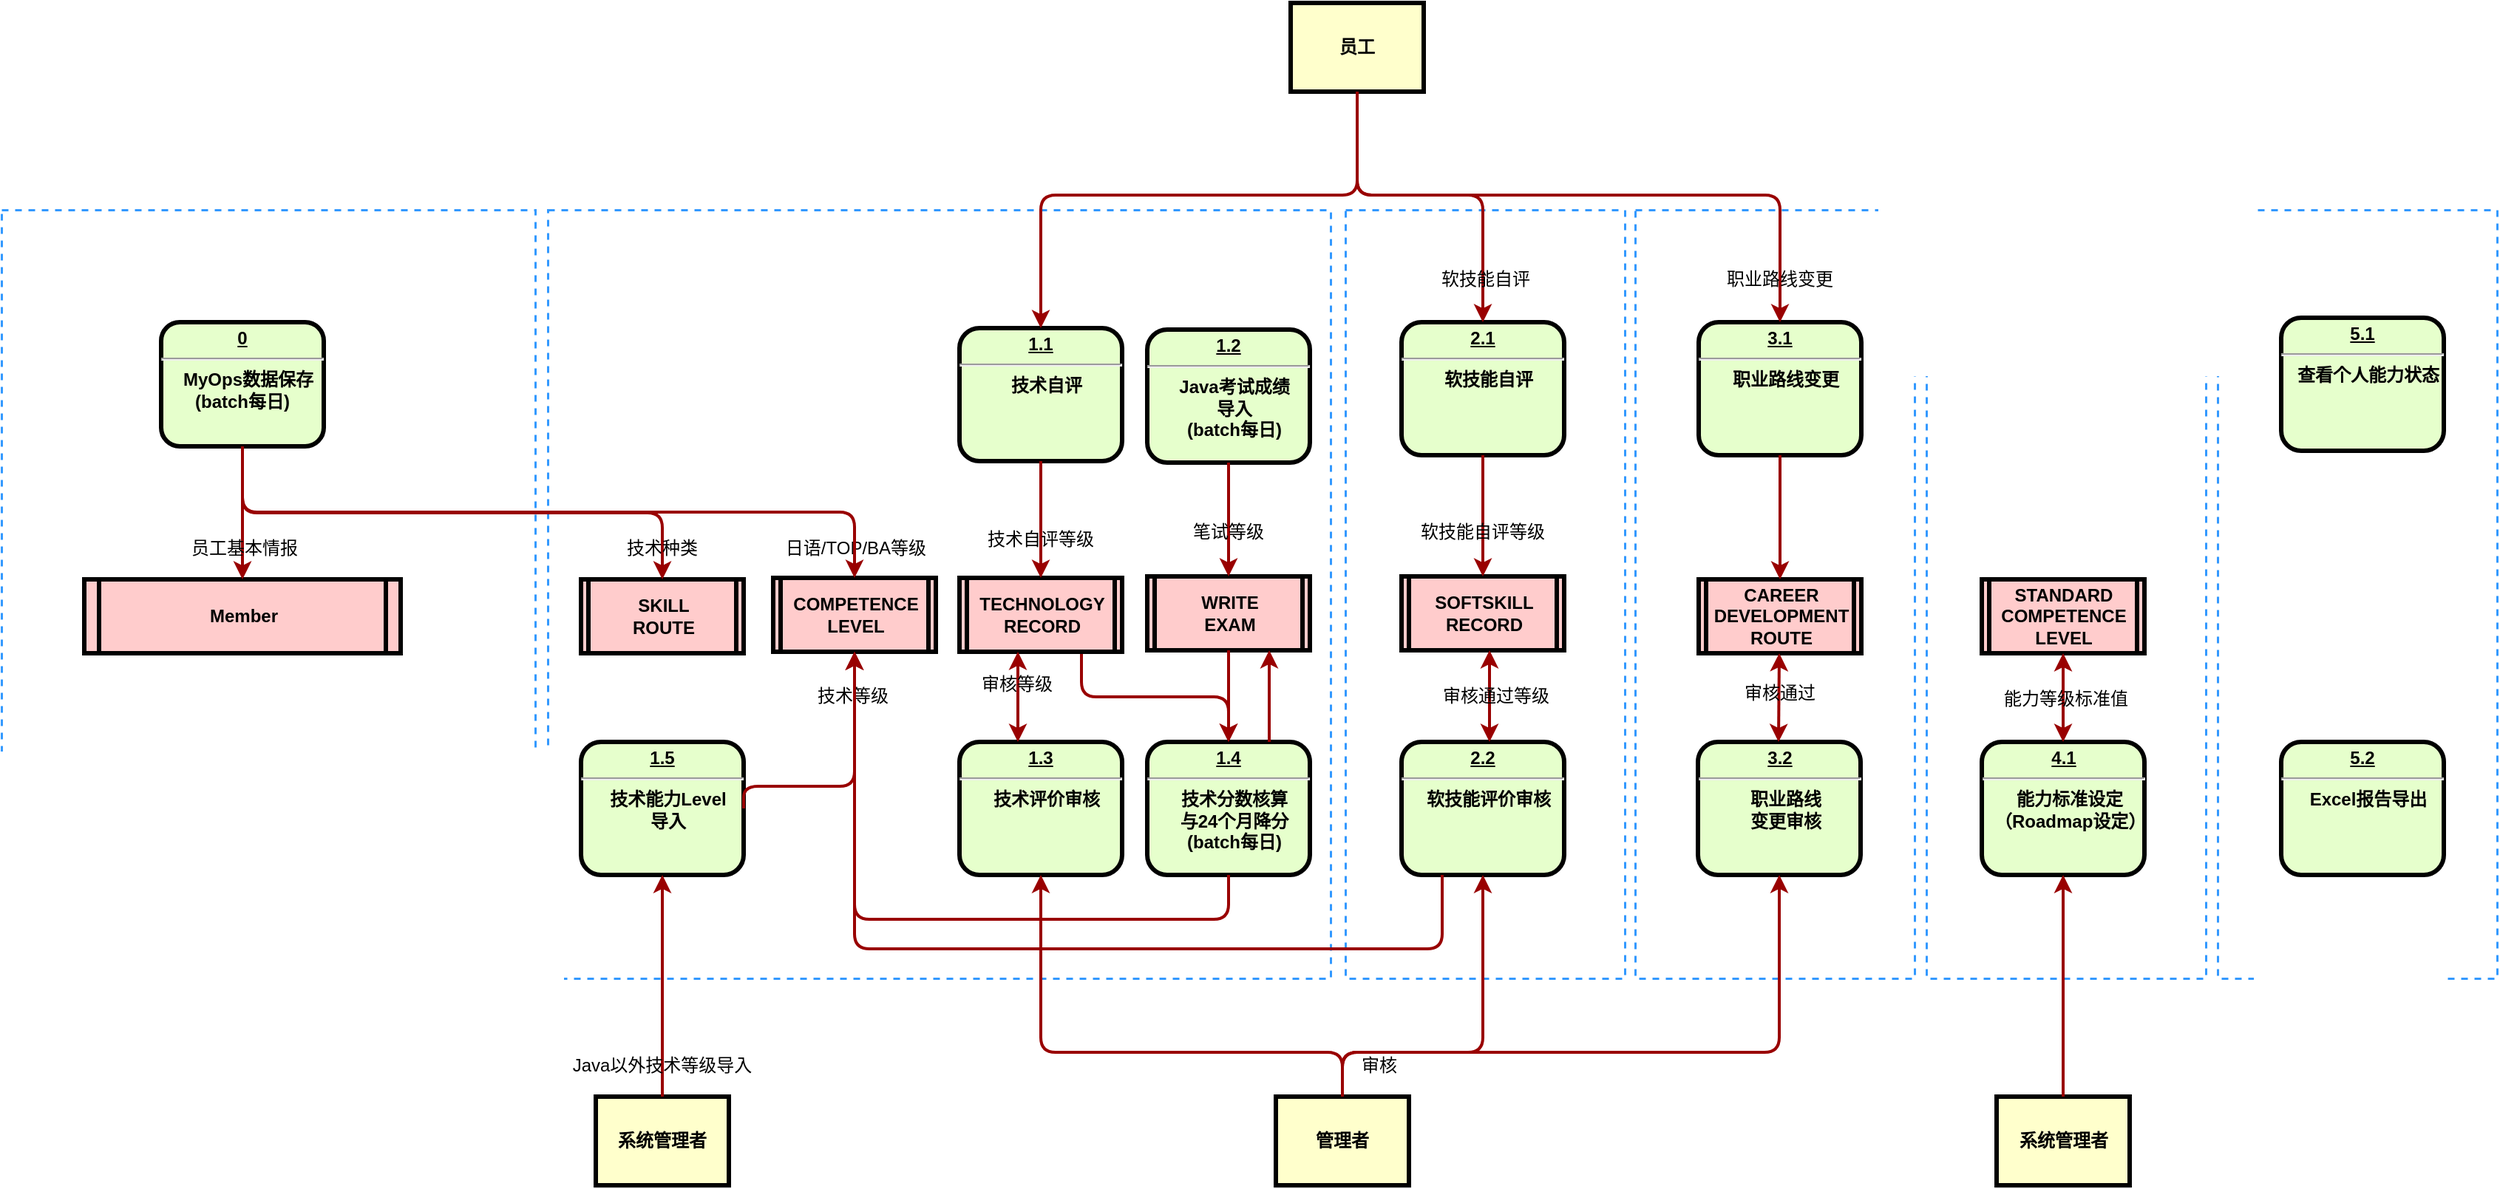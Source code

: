 <mxfile version="22.1.0" type="github">
  <diagram name="Page-1" id="c7558073-3199-34d8-9f00-42111426c3f3">
    <mxGraphModel dx="1622" dy="927" grid="1" gridSize="10" guides="1" tooltips="1" connect="1" arrows="1" fold="1" page="1" pageScale="1" pageWidth="826" pageHeight="1169" background="none" math="0" shadow="0">
      <root>
        <mxCell id="0" />
        <mxCell id="1" parent="0" />
        <mxCell id="YHrZRuPrI8IDq1-8M-Wd-78" value="" style="rounded=0;whiteSpace=wrap;html=1;fillColor=none;dashed=1;strokeColor=#3399FF;strokeWidth=1.5;align=left;" vertex="1" parent="1">
          <mxGeometry x="1233" y="160" width="189" height="520" as="geometry" />
        </mxCell>
        <mxCell id="YHrZRuPrI8IDq1-8M-Wd-82" value="" style="rounded=0;whiteSpace=wrap;html=1;fillColor=none;dashed=1;strokeColor=#3399FF;strokeWidth=1.5;align=left;" vertex="1" parent="1">
          <mxGeometry x="1627" y="160" width="189" height="520" as="geometry" />
        </mxCell>
        <mxCell id="YHrZRuPrI8IDq1-8M-Wd-80" value="" style="rounded=0;whiteSpace=wrap;html=1;fillColor=none;dashed=1;strokeColor=#3399FF;strokeWidth=1.5;align=left;" vertex="1" parent="1">
          <mxGeometry x="1430" y="160" width="189" height="520" as="geometry" />
        </mxCell>
        <mxCell id="YHrZRuPrI8IDq1-8M-Wd-73" value="" style="rounded=0;whiteSpace=wrap;html=1;fillColor=none;dashed=1;strokeColor=#3399FF;strokeWidth=1.5;align=left;" vertex="1" parent="1">
          <mxGeometry x="1037" y="160" width="189" height="520" as="geometry" />
        </mxCell>
        <mxCell id="YHrZRuPrI8IDq1-8M-Wd-74" value="" style="rounded=0;whiteSpace=wrap;html=1;fillColor=none;dashed=1;strokeColor=#3399FF;strokeWidth=1.5;align=left;" vertex="1" parent="1">
          <mxGeometry x="128" y="160" width="361" height="520" as="geometry" />
        </mxCell>
        <mxCell id="YHrZRuPrI8IDq1-8M-Wd-71" value="" style="rounded=0;whiteSpace=wrap;html=1;fillColor=none;dashed=1;strokeColor=#3399FF;strokeWidth=1.5;align=left;" vertex="1" parent="1">
          <mxGeometry x="497.5" y="160" width="529.5" height="520" as="geometry" />
        </mxCell>
        <mxCell id="2" value="&lt;p style=&quot;margin: 0px; margin-top: 4px; text-align: center; text-decoration: underline;&quot;&gt;&lt;strong&gt;0&lt;/strong&gt;&lt;/p&gt;&lt;hr&gt;&lt;p style=&quot;margin: 0px; margin-left: 8px;&quot;&gt;MyOps&lt;span style=&quot;background-color: initial;&quot;&gt;数据保存&lt;/span&gt;&lt;/p&gt;&lt;p style=&quot;margin: 0px; margin-left: 8px;&quot;&gt;&lt;/p&gt;(batch&lt;span style=&quot;background-color: initial;&quot;&gt;每日)&lt;/span&gt;" style="verticalAlign=middle;align=center;overflow=fill;fontSize=12;fontFamily=Helvetica;html=1;rounded=1;fontStyle=1;strokeWidth=3;fillColor=#E6FFCC" parent="1" vertex="1">
          <mxGeometry x="236" y="236" width="110" height="84" as="geometry" />
        </mxCell>
        <mxCell id="3" value="员工" style="whiteSpace=wrap;align=center;verticalAlign=middle;fontStyle=1;strokeWidth=3;fillColor=#FFFFCC" parent="1" vertex="1">
          <mxGeometry x="1000" y="20" width="90" height="60" as="geometry" />
        </mxCell>
        <mxCell id="5" value="Member" style="shape=process;whiteSpace=wrap;align=center;verticalAlign=middle;size=0.048;fontStyle=1;strokeWidth=3;fillColor=#FFCCCC" parent="1" vertex="1">
          <mxGeometry x="184" y="410" width="214" height="50" as="geometry" />
        </mxCell>
        <mxCell id="6" value="&lt;p style=&quot;margin: 0px; margin-top: 4px; text-align: center; text-decoration: underline;&quot;&gt;1.2&lt;/p&gt;&lt;hr&gt;&lt;p style=&quot;margin: 0px; margin-left: 8px;&quot;&gt;Java考试成绩&lt;/p&gt;&lt;p style=&quot;margin: 0px; margin-left: 8px;&quot;&gt;导入&lt;br&gt;(batch每日)&lt;br&gt;&lt;/p&gt;" style="verticalAlign=middle;align=center;overflow=fill;fontSize=12;fontFamily=Helvetica;html=1;rounded=1;fontStyle=1;strokeWidth=3;fillColor=#E6FFCC" parent="1" vertex="1">
          <mxGeometry x="903" y="241" width="110" height="90" as="geometry" />
        </mxCell>
        <mxCell id="7" value="&lt;p style=&quot;margin: 0px; margin-top: 4px; text-align: center; text-decoration: underline;&quot;&gt;1.4&lt;/p&gt;&lt;hr&gt;&lt;p style=&quot;margin: 0px; margin-left: 8px;&quot;&gt;技术分数核算&lt;/p&gt;&lt;p style=&quot;margin: 0px; margin-left: 8px;&quot;&gt;与24个月降分&lt;br&gt;(batch每日)&lt;br&gt;&lt;/p&gt;" style="verticalAlign=middle;align=center;overflow=fill;fontSize=12;fontFamily=Helvetica;html=1;rounded=1;fontStyle=1;strokeWidth=3;fillColor=#E6FFCC" parent="1" vertex="1">
          <mxGeometry x="903" y="520" width="110" height="90" as="geometry" />
        </mxCell>
        <mxCell id="8" value="&lt;p style=&quot;margin: 0px; margin-top: 4px; text-align: center; text-decoration: underline;&quot;&gt;1.1&lt;/p&gt;&lt;hr&gt;&lt;p style=&quot;margin: 0px; margin-left: 8px;&quot;&gt;技术自评&lt;/p&gt;" style="verticalAlign=middle;align=center;overflow=fill;fontSize=12;fontFamily=Helvetica;html=1;rounded=1;fontStyle=1;strokeWidth=3;fillColor=#E6FFCC" parent="1" vertex="1">
          <mxGeometry x="776" y="240" width="110" height="90" as="geometry" />
        </mxCell>
        <mxCell id="12" value="管理者" style="whiteSpace=wrap;align=center;verticalAlign=middle;fontStyle=1;strokeWidth=3;fillColor=#FFFFCC" parent="1" vertex="1">
          <mxGeometry x="990" y="760" width="90" height="60" as="geometry" />
        </mxCell>
        <mxCell id="60" value="日语/TOP/BA等级" style="text;spacingTop=-5;align=center" parent="1" vertex="1">
          <mxGeometry x="691.0" y="380.0" width="30" height="20" as="geometry" />
        </mxCell>
        <mxCell id="66" value="" style="edgeStyle=elbowEdgeStyle;elbow=vertical;strokeColor=#990000;strokeWidth=2;exitX=0.5;exitY=1;exitDx=0;exitDy=0;entryX=0.5;entryY=0;entryDx=0;entryDy=0;" parent="1" edge="1" target="8" source="3">
          <mxGeometry width="100" height="100" relative="1" as="geometry">
            <mxPoint x="1027" y="150" as="sourcePoint" />
            <mxPoint x="960.5" y="30" as="targetPoint" />
            <Array as="points">
              <mxPoint x="830" y="150" />
            </Array>
          </mxGeometry>
        </mxCell>
        <mxCell id="t2B5cQSSnt68LuHzUedQ-99" value="COMPETENCE&#xa;LEVEL" style="shape=process;whiteSpace=wrap;align=center;verticalAlign=middle;size=0.048;fontStyle=1;strokeWidth=3;fillColor=#FFCCCC" parent="1" vertex="1">
          <mxGeometry x="650" y="409" width="110" height="50" as="geometry" />
        </mxCell>
        <mxCell id="t2B5cQSSnt68LuHzUedQ-104" value="" style="edgeStyle=elbowEdgeStyle;elbow=vertical;entryX=0.5;entryY=0;strokeColor=#990000;strokeWidth=2;exitX=0.5;exitY=1;exitDx=0;exitDy=0;entryDx=0;entryDy=0;" parent="1" source="2" target="5" edge="1">
          <mxGeometry width="100" height="100" relative="1" as="geometry">
            <mxPoint x="147" y="572" as="sourcePoint" />
            <mxPoint x="246" y="451" as="targetPoint" />
          </mxGeometry>
        </mxCell>
        <mxCell id="t2B5cQSSnt68LuHzUedQ-105" value="" style="edgeStyle=elbowEdgeStyle;elbow=vertical;entryX=0.5;entryY=0;strokeColor=#990000;strokeWidth=2;exitX=0.5;exitY=1;exitDx=0;exitDy=0;entryDx=0;entryDy=0;" parent="1" source="2" target="t2B5cQSSnt68LuHzUedQ-99" edge="1">
          <mxGeometry width="100" height="100" relative="1" as="geometry">
            <mxPoint x="406" y="311" as="sourcePoint" />
            <mxPoint x="321" y="402" as="targetPoint" />
          </mxGeometry>
        </mxCell>
        <mxCell id="t2B5cQSSnt68LuHzUedQ-107" value="员工基本情报" style="text;spacingTop=-5;align=center" parent="1" vertex="1">
          <mxGeometry x="280" y="380" width="25" height="20" as="geometry" />
        </mxCell>
        <mxCell id="t2B5cQSSnt68LuHzUedQ-108" value="SKILL&#xa;ROUTE" style="shape=process;whiteSpace=wrap;align=center;verticalAlign=middle;size=0.048;fontStyle=1;strokeWidth=3;fillColor=#FFCCCC" parent="1" vertex="1">
          <mxGeometry x="520" y="410" width="110" height="50" as="geometry" />
        </mxCell>
        <mxCell id="t2B5cQSSnt68LuHzUedQ-111" value="" style="edgeStyle=elbowEdgeStyle;elbow=vertical;entryX=0.5;entryY=0;strokeColor=#990000;strokeWidth=2;entryDx=0;entryDy=0;exitX=0.5;exitY=1;exitDx=0;exitDy=0;" parent="1" source="2" target="t2B5cQSSnt68LuHzUedQ-108" edge="1">
          <mxGeometry width="100" height="100" relative="1" as="geometry">
            <mxPoint x="306" y="301" as="sourcePoint" />
            <mxPoint x="458" y="361.0" as="targetPoint" />
          </mxGeometry>
        </mxCell>
        <mxCell id="t2B5cQSSnt68LuHzUedQ-110" value="技术种类" style="text;spacingTop=-5;align=center" parent="1" vertex="1">
          <mxGeometry x="560.0" y="380.0" width="30" height="20" as="geometry" />
        </mxCell>
        <mxCell id="t2B5cQSSnt68LuHzUedQ-113" style="edgeStyle=orthogonalEdgeStyle;rounded=0;orthogonalLoop=1;jettySize=auto;html=1;exitX=0.5;exitY=1;exitDx=0;exitDy=0;" parent="1" source="6" target="6" edge="1">
          <mxGeometry relative="1" as="geometry" />
        </mxCell>
        <mxCell id="t2B5cQSSnt68LuHzUedQ-116" value="&lt;p style=&quot;margin: 0px; margin-top: 4px; text-align: center; text-decoration: underline;&quot;&gt;1.3&lt;/p&gt;&lt;hr&gt;&lt;p style=&quot;margin: 0px; margin-left: 8px;&quot;&gt;技术评价审核&lt;/p&gt;" style="verticalAlign=middle;align=center;overflow=fill;fontSize=12;fontFamily=Helvetica;html=1;rounded=1;fontStyle=1;strokeWidth=3;fillColor=#E6FFCC" parent="1" vertex="1">
          <mxGeometry x="776" y="520" width="110" height="90" as="geometry" />
        </mxCell>
        <mxCell id="t2B5cQSSnt68LuHzUedQ-120" value="&lt;p style=&quot;margin: 0px; margin-top: 4px; text-align: center; text-decoration: underline;&quot;&gt;&lt;strong&gt;5.2&lt;/strong&gt;&lt;/p&gt;&lt;hr&gt;&lt;p style=&quot;margin: 0px; margin-left: 8px;&quot;&gt;Excel报告导出&lt;/p&gt;" style="verticalAlign=middle;align=center;overflow=fill;fontSize=12;fontFamily=Helvetica;html=1;rounded=1;fontStyle=1;strokeWidth=3;fillColor=#E6FFCC" parent="1" vertex="1">
          <mxGeometry x="1670" y="520" width="110" height="90" as="geometry" />
        </mxCell>
        <mxCell id="YHrZRuPrI8IDq1-8M-Wd-66" value="&lt;p style=&quot;margin: 0px; margin-top: 4px; text-align: center; text-decoration: underline;&quot;&gt;&lt;strong&gt;2.2&lt;/strong&gt;&lt;/p&gt;&lt;hr&gt;&lt;p style=&quot;margin: 0px; margin-left: 8px;&quot;&gt;软技能评价审核&lt;/p&gt;" style="verticalAlign=middle;align=center;overflow=fill;fontSize=12;fontFamily=Helvetica;html=1;rounded=1;fontStyle=1;strokeWidth=3;fillColor=#E6FFCC" vertex="1" parent="1">
          <mxGeometry x="1075" y="520" width="110" height="90" as="geometry" />
        </mxCell>
        <mxCell id="YHrZRuPrI8IDq1-8M-Wd-69" value="&lt;p style=&quot;margin: 0px; margin-top: 4px; text-align: center; text-decoration: underline;&quot;&gt;&lt;strong&gt;2.1&lt;/strong&gt;&lt;/p&gt;&lt;hr&gt;&lt;p style=&quot;margin: 0px; margin-left: 8px;&quot;&gt;软技能自评&lt;/p&gt;" style="verticalAlign=middle;align=center;overflow=fill;fontSize=12;fontFamily=Helvetica;html=1;rounded=1;fontStyle=1;strokeWidth=3;fillColor=#E6FFCC" vertex="1" parent="1">
          <mxGeometry x="1075" y="236" width="110" height="90" as="geometry" />
        </mxCell>
        <mxCell id="YHrZRuPrI8IDq1-8M-Wd-70" value="&lt;p style=&quot;margin: 0px; margin-top: 4px; text-align: center; text-decoration: underline;&quot;&gt;1.5&lt;/p&gt;&lt;hr&gt;&lt;p style=&quot;margin: 0px; margin-left: 8px;&quot;&gt;技术能力Level&lt;/p&gt;&lt;p style=&quot;margin: 0px; margin-left: 8px;&quot;&gt;导入&lt;/p&gt;" style="verticalAlign=middle;align=center;overflow=fill;fontSize=12;fontFamily=Helvetica;html=1;rounded=1;fontStyle=1;strokeWidth=3;fillColor=#E6FFCC" vertex="1" parent="1">
          <mxGeometry x="520" y="520" width="110" height="90" as="geometry" />
        </mxCell>
        <mxCell id="YHrZRuPrI8IDq1-8M-Wd-77" value="&lt;p style=&quot;margin: 0px; margin-top: 4px; text-align: center; text-decoration: underline;&quot;&gt;&lt;strong&gt;3.1&lt;/strong&gt;&lt;/p&gt;&lt;hr&gt;&lt;p style=&quot;margin: 0px; margin-left: 8px;&quot;&gt;职业路线变更&lt;/p&gt;" style="verticalAlign=middle;align=center;overflow=fill;fontSize=12;fontFamily=Helvetica;html=1;rounded=1;fontStyle=1;strokeWidth=3;fillColor=#E6FFCC" vertex="1" parent="1">
          <mxGeometry x="1276" y="236" width="110" height="90" as="geometry" />
        </mxCell>
        <mxCell id="YHrZRuPrI8IDq1-8M-Wd-79" value="&lt;p style=&quot;margin: 0px; margin-top: 4px; text-align: center; text-decoration: underline;&quot;&gt;&lt;strong&gt;4.1&lt;/strong&gt;&lt;/p&gt;&lt;hr&gt;&lt;p style=&quot;margin: 0px; margin-left: 8px;&quot;&gt;能力标准设定&lt;/p&gt;&lt;p style=&quot;margin: 0px; margin-left: 8px;&quot;&gt;（Roadmap设定）&lt;/p&gt;" style="verticalAlign=middle;align=center;overflow=fill;fontSize=12;fontFamily=Helvetica;html=1;rounded=1;fontStyle=1;strokeWidth=3;fillColor=#E6FFCC" vertex="1" parent="1">
          <mxGeometry x="1467.5" y="520" width="110" height="90" as="geometry" />
        </mxCell>
        <mxCell id="YHrZRuPrI8IDq1-8M-Wd-81" value="&lt;p style=&quot;margin: 0px; margin-top: 4px; text-align: center; text-decoration: underline;&quot;&gt;&lt;strong&gt;5.1&lt;/strong&gt;&lt;/p&gt;&lt;hr&gt;&lt;p style=&quot;margin: 0px; margin-left: 8px;&quot;&gt;查看个人能力状态&lt;/p&gt;" style="verticalAlign=middle;align=center;overflow=fill;fontSize=12;fontFamily=Helvetica;html=1;rounded=1;fontStyle=1;strokeWidth=3;fillColor=#E6FFCC" vertex="1" parent="1">
          <mxGeometry x="1670" y="233" width="110" height="90" as="geometry" />
        </mxCell>
        <mxCell id="YHrZRuPrI8IDq1-8M-Wd-83" value="WRITE&#xa;EXAM" style="shape=process;whiteSpace=wrap;align=center;verticalAlign=middle;size=0.048;fontStyle=1;strokeWidth=3;fillColor=#FFCCCC" vertex="1" parent="1">
          <mxGeometry x="903" y="408" width="110" height="50" as="geometry" />
        </mxCell>
        <mxCell id="YHrZRuPrI8IDq1-8M-Wd-84" value="CAREER&#xa;DEVELOPMENT&#xa;ROUTE" style="shape=process;whiteSpace=wrap;align=center;verticalAlign=middle;size=0.048;fontStyle=1;strokeWidth=3;fillColor=#FFCCCC" vertex="1" parent="1">
          <mxGeometry x="1276" y="410" width="110" height="50" as="geometry" />
        </mxCell>
        <mxCell id="YHrZRuPrI8IDq1-8M-Wd-85" value="STANDARD&#xa;COMPETENCE&#xa;LEVEL" style="shape=process;whiteSpace=wrap;align=center;verticalAlign=middle;size=0.048;fontStyle=1;strokeWidth=3;fillColor=#FFCCCC" vertex="1" parent="1">
          <mxGeometry x="1467.5" y="410" width="110" height="50" as="geometry" />
        </mxCell>
        <mxCell id="YHrZRuPrI8IDq1-8M-Wd-86" value="" style="edgeStyle=elbowEdgeStyle;elbow=vertical;entryX=0.5;entryY=0;strokeColor=#990000;strokeWidth=2;exitX=0.5;exitY=1;exitDx=0;exitDy=0;entryDx=0;entryDy=0;" edge="1" parent="1" source="6" target="YHrZRuPrI8IDq1-8M-Wd-83">
          <mxGeometry width="100" height="100" relative="1" as="geometry">
            <mxPoint x="535" y="389" as="sourcePoint" />
            <mxPoint x="1119" y="479" as="targetPoint" />
            <Array as="points">
              <mxPoint x="972" y="369" />
            </Array>
          </mxGeometry>
        </mxCell>
        <mxCell id="YHrZRuPrI8IDq1-8M-Wd-90" value="" style="edgeStyle=elbowEdgeStyle;elbow=vertical;strokeColor=#990000;strokeWidth=2;exitX=0.75;exitY=1;exitDx=0;exitDy=0;" edge="1" parent="1" source="YHrZRuPrI8IDq1-8M-Wd-92" target="7">
          <mxGeometry width="100" height="100" relative="1" as="geometry">
            <mxPoint x="505.5" y="720" as="sourcePoint" />
            <mxPoint x="781" y="740" as="targetPoint" />
          </mxGeometry>
        </mxCell>
        <mxCell id="YHrZRuPrI8IDq1-8M-Wd-92" value="TECHNOLOGY&#xa;RECORD" style="shape=process;whiteSpace=wrap;align=center;verticalAlign=middle;size=0.048;fontStyle=1;strokeWidth=3;fillColor=#FFCCCC" vertex="1" parent="1">
          <mxGeometry x="776" y="409" width="110" height="50" as="geometry" />
        </mxCell>
        <mxCell id="YHrZRuPrI8IDq1-8M-Wd-93" value="" style="edgeStyle=elbowEdgeStyle;elbow=vertical;entryX=0.5;entryY=0;strokeColor=#990000;strokeWidth=2;entryDx=0;entryDy=0;exitX=0.5;exitY=1;exitDx=0;exitDy=0;" edge="1" parent="1" source="8" target="YHrZRuPrI8IDq1-8M-Wd-92">
          <mxGeometry width="100" height="100" relative="1" as="geometry">
            <mxPoint x="736" y="317" as="sourcePoint" />
            <mxPoint x="997" y="400" as="targetPoint" />
            <Array as="points">
              <mxPoint x="811" y="341" />
            </Array>
          </mxGeometry>
        </mxCell>
        <mxCell id="YHrZRuPrI8IDq1-8M-Wd-101" value="" style="edgeStyle=none;noEdgeStyle=1;strokeColor=#990000;strokeWidth=2;exitX=0.25;exitY=0;exitDx=0;exitDy=0;entryX=0.25;entryY=1;entryDx=0;entryDy=0;startArrow=classic;startFill=1;" edge="1" parent="1">
          <mxGeometry width="100" height="100" relative="1" as="geometry">
            <mxPoint x="815.5" y="520" as="sourcePoint" />
            <mxPoint x="815.5" y="459" as="targetPoint" />
          </mxGeometry>
        </mxCell>
        <mxCell id="YHrZRuPrI8IDq1-8M-Wd-106" value="" style="edgeStyle=elbowEdgeStyle;elbow=vertical;strokeColor=#990000;strokeWidth=2;exitX=0.5;exitY=1;exitDx=0;exitDy=0;" edge="1" parent="1" source="YHrZRuPrI8IDq1-8M-Wd-83" target="7">
          <mxGeometry width="100" height="100" relative="1" as="geometry">
            <mxPoint x="986" y="760" as="sourcePoint" />
            <mxPoint x="860" y="821" as="targetPoint" />
          </mxGeometry>
        </mxCell>
        <mxCell id="YHrZRuPrI8IDq1-8M-Wd-107" value="" style="edgeStyle=elbowEdgeStyle;elbow=horizontal;strokeColor=#990000;strokeWidth=2;exitX=0.5;exitY=1;exitDx=0;exitDy=0;entryX=0.5;entryY=1;entryDx=0;entryDy=0;" edge="1" parent="1" source="7" target="t2B5cQSSnt68LuHzUedQ-99">
          <mxGeometry width="100" height="100" relative="1" as="geometry">
            <mxPoint x="752" y="640" as="sourcePoint" />
            <mxPoint x="903" y="724" as="targetPoint" />
            <Array as="points">
              <mxPoint x="840" y="640" />
            </Array>
          </mxGeometry>
        </mxCell>
        <mxCell id="YHrZRuPrI8IDq1-8M-Wd-108" value="技术等级" style="text;spacingTop=-5;align=center" vertex="1" parent="1">
          <mxGeometry x="689.0" y="480.0" width="30" height="20" as="geometry" />
        </mxCell>
        <mxCell id="YHrZRuPrI8IDq1-8M-Wd-110" value="" style="edgeStyle=elbowEdgeStyle;elbow=vertical;strokeColor=#990000;strokeWidth=2;exitX=1;exitY=0.5;exitDx=0;exitDy=0;entryX=0.5;entryY=1;entryDx=0;entryDy=0;" edge="1" parent="1" source="YHrZRuPrI8IDq1-8M-Wd-70" target="t2B5cQSSnt68LuHzUedQ-99">
          <mxGeometry width="100" height="100" relative="1" as="geometry">
            <mxPoint x="716.5" y="680" as="sourcePoint" />
            <mxPoint x="650" y="560" as="targetPoint" />
            <Array as="points">
              <mxPoint x="705" y="550" />
            </Array>
          </mxGeometry>
        </mxCell>
        <mxCell id="YHrZRuPrI8IDq1-8M-Wd-112" value="技术自评等级" style="text;spacingTop=-5;align=center" vertex="1" parent="1">
          <mxGeometry x="816.0" y="374.0" width="30" height="20" as="geometry" />
        </mxCell>
        <mxCell id="YHrZRuPrI8IDq1-8M-Wd-113" value="笔试等级" style="text;spacingTop=-5;align=center" vertex="1" parent="1">
          <mxGeometry x="943.0" y="369.0" width="30" height="20" as="geometry" />
        </mxCell>
        <mxCell id="YHrZRuPrI8IDq1-8M-Wd-115" value="" style="edgeStyle=none;noEdgeStyle=1;strokeColor=#990000;strokeWidth=2;exitX=0.75;exitY=0;exitDx=0;exitDy=0;entryX=0.75;entryY=1;entryDx=0;entryDy=0;" edge="1" parent="1" source="7" target="YHrZRuPrI8IDq1-8M-Wd-83">
          <mxGeometry width="100" height="100" relative="1" as="geometry">
            <mxPoint x="930" y="489.996" as="sourcePoint" />
            <mxPoint x="1170" y="480" as="targetPoint" />
          </mxGeometry>
        </mxCell>
        <mxCell id="YHrZRuPrI8IDq1-8M-Wd-116" value="审核等级" style="text;spacingTop=-5;align=center" vertex="1" parent="1">
          <mxGeometry x="800.0" y="472.0" width="30" height="20" as="geometry" />
        </mxCell>
        <mxCell id="YHrZRuPrI8IDq1-8M-Wd-120" value="SOFTSKILL&#xa;RECORD" style="shape=process;whiteSpace=wrap;align=center;verticalAlign=middle;size=0.048;fontStyle=1;strokeWidth=3;fillColor=#FFCCCC" vertex="1" parent="1">
          <mxGeometry x="1075" y="408" width="110" height="50" as="geometry" />
        </mxCell>
        <mxCell id="YHrZRuPrI8IDq1-8M-Wd-123" value="" style="edgeStyle=none;noEdgeStyle=1;strokeColor=#990000;strokeWidth=2;exitX=0.5;exitY=1;exitDx=0;exitDy=0;" edge="1" parent="1" source="YHrZRuPrI8IDq1-8M-Wd-69" target="YHrZRuPrI8IDq1-8M-Wd-120">
          <mxGeometry width="100" height="100" relative="1" as="geometry">
            <mxPoint x="1110" y="749.996" as="sourcePoint" />
            <mxPoint x="1350" y="740" as="targetPoint" />
          </mxGeometry>
        </mxCell>
        <mxCell id="YHrZRuPrI8IDq1-8M-Wd-124" value="软技能自评等级" style="text;spacingTop=-5;align=center" vertex="1" parent="1">
          <mxGeometry x="1115" y="369.0" width="30" height="20" as="geometry" />
        </mxCell>
        <mxCell id="YHrZRuPrI8IDq1-8M-Wd-126" value="" style="edgeStyle=elbowEdgeStyle;elbow=vertical;strokeColor=#990000;strokeWidth=2;exitX=0.5;exitY=1;exitDx=0;exitDy=0;" edge="1" parent="1" source="3" target="YHrZRuPrI8IDq1-8M-Wd-69">
          <mxGeometry width="100" height="100" relative="1" as="geometry">
            <mxPoint x="990" y="30" as="sourcePoint" />
            <mxPoint x="1066" y="180" as="targetPoint" />
            <Array as="points">
              <mxPoint x="1050" y="150" />
            </Array>
          </mxGeometry>
        </mxCell>
        <mxCell id="YHrZRuPrI8IDq1-8M-Wd-130" value="软技能自评" style="text;spacingTop=-5;align=center" vertex="1" parent="1">
          <mxGeometry x="1117" y="198.0" width="30" height="20" as="geometry" />
        </mxCell>
        <mxCell id="YHrZRuPrI8IDq1-8M-Wd-131" value="" style="edgeStyle=elbowEdgeStyle;elbow=vertical;strokeColor=#990000;strokeWidth=2;exitX=0.5;exitY=1;exitDx=0;exitDy=0;entryX=0.5;entryY=0;entryDx=0;entryDy=0;" edge="1" parent="1" source="3" target="YHrZRuPrI8IDq1-8M-Wd-77">
          <mxGeometry width="100" height="100" relative="1" as="geometry">
            <mxPoint x="1140" y="52" as="sourcePoint" />
            <mxPoint x="1515" y="198" as="targetPoint" />
            <Array as="points">
              <mxPoint x="1050" y="150" />
            </Array>
          </mxGeometry>
        </mxCell>
        <mxCell id="YHrZRuPrI8IDq1-8M-Wd-133" value="职业路线变更" style="text;spacingTop=-5;align=center" vertex="1" parent="1">
          <mxGeometry x="1316" y="198.0" width="30" height="20" as="geometry" />
        </mxCell>
        <mxCell id="YHrZRuPrI8IDq1-8M-Wd-134" value="" style="edgeStyle=none;noEdgeStyle=1;strokeColor=#990000;strokeWidth=2;exitX=0.5;exitY=1;exitDx=0;exitDy=0;entryX=0.5;entryY=0;entryDx=0;entryDy=0;" edge="1" parent="1" source="YHrZRuPrI8IDq1-8M-Wd-77" target="YHrZRuPrI8IDq1-8M-Wd-84">
          <mxGeometry width="100" height="100" relative="1" as="geometry">
            <mxPoint x="1370" y="520" as="sourcePoint" />
            <mxPoint x="1370" y="602" as="targetPoint" />
          </mxGeometry>
        </mxCell>
        <mxCell id="YHrZRuPrI8IDq1-8M-Wd-136" value="&lt;p style=&quot;margin: 0px; margin-top: 4px; text-align: center; text-decoration: underline;&quot;&gt;&lt;strong&gt;3.2&lt;/strong&gt;&lt;/p&gt;&lt;hr&gt;&lt;p style=&quot;margin: 0px; margin-left: 8px;&quot;&gt;职业路线&lt;/p&gt;&lt;p style=&quot;margin: 0px; margin-left: 8px;&quot;&gt;变更审核&lt;/p&gt;" style="verticalAlign=middle;align=center;overflow=fill;fontSize=12;fontFamily=Helvetica;html=1;rounded=1;fontStyle=1;strokeWidth=3;fillColor=#E6FFCC" vertex="1" parent="1">
          <mxGeometry x="1275.5" y="520" width="110" height="90" as="geometry" />
        </mxCell>
        <mxCell id="YHrZRuPrI8IDq1-8M-Wd-137" value="" style="edgeStyle=elbowEdgeStyle;elbow=vertical;strokeColor=#990000;strokeWidth=2;exitX=0.5;exitY=0;exitDx=0;exitDy=0;entryX=0.5;entryY=1;entryDx=0;entryDy=0;" edge="1" parent="1" source="12" target="t2B5cQSSnt68LuHzUedQ-116">
          <mxGeometry width="100" height="100" relative="1" as="geometry">
            <mxPoint x="1088" y="690" as="sourcePoint" />
            <mxPoint x="1374" y="846" as="targetPoint" />
            <Array as="points">
              <mxPoint x="890" y="730" />
            </Array>
          </mxGeometry>
        </mxCell>
        <mxCell id="YHrZRuPrI8IDq1-8M-Wd-140" value="" style="edgeStyle=elbowEdgeStyle;elbow=vertical;strokeColor=#990000;strokeWidth=2;exitX=0.5;exitY=0;exitDx=0;exitDy=0;entryX=0.5;entryY=1;entryDx=0;entryDy=0;" edge="1" parent="1" source="12" target="YHrZRuPrI8IDq1-8M-Wd-66">
          <mxGeometry width="100" height="100" relative="1" as="geometry">
            <mxPoint x="1035" y="760" as="sourcePoint" />
            <mxPoint x="1130" y="620" as="targetPoint" />
            <Array as="points">
              <mxPoint x="1130" y="730" />
              <mxPoint x="890" y="730" />
            </Array>
          </mxGeometry>
        </mxCell>
        <mxCell id="YHrZRuPrI8IDq1-8M-Wd-141" value="" style="edgeStyle=elbowEdgeStyle;elbow=vertical;strokeColor=#990000;strokeWidth=2;entryX=0.5;entryY=1;entryDx=0;entryDy=0;exitX=0.5;exitY=0;exitDx=0;exitDy=0;" edge="1" parent="1" source="12" target="YHrZRuPrI8IDq1-8M-Wd-136">
          <mxGeometry width="100" height="100" relative="1" as="geometry">
            <mxPoint x="1035" y="760" as="sourcePoint" />
            <mxPoint x="1130" y="620" as="targetPoint" />
            <Array as="points">
              <mxPoint x="1210" y="730" />
              <mxPoint x="890" y="730" />
            </Array>
          </mxGeometry>
        </mxCell>
        <mxCell id="YHrZRuPrI8IDq1-8M-Wd-144" value="系统管理者" style="whiteSpace=wrap;align=center;verticalAlign=middle;fontStyle=1;strokeWidth=3;fillColor=#FFFFCC" vertex="1" parent="1">
          <mxGeometry x="1477.5" y="760" width="90" height="60" as="geometry" />
        </mxCell>
        <mxCell id="YHrZRuPrI8IDq1-8M-Wd-145" value="系统管理者" style="whiteSpace=wrap;align=center;verticalAlign=middle;fontStyle=1;strokeWidth=3;fillColor=#FFFFCC" vertex="1" parent="1">
          <mxGeometry x="530" y="760" width="90" height="60" as="geometry" />
        </mxCell>
        <mxCell id="YHrZRuPrI8IDq1-8M-Wd-147" value="" style="edgeStyle=none;noEdgeStyle=1;strokeColor=#990000;strokeWidth=2;exitX=0.5;exitY=0;exitDx=0;exitDy=0;entryX=0.5;entryY=1;entryDx=0;entryDy=0;" edge="1" parent="1" source="YHrZRuPrI8IDq1-8M-Wd-145" target="YHrZRuPrI8IDq1-8M-Wd-70">
          <mxGeometry width="100" height="100" relative="1" as="geometry">
            <mxPoint x="600" y="794.996" as="sourcePoint" />
            <mxPoint x="840" y="785" as="targetPoint" />
          </mxGeometry>
        </mxCell>
        <mxCell id="YHrZRuPrI8IDq1-8M-Wd-148" value="" style="edgeStyle=none;noEdgeStyle=1;strokeColor=#990000;strokeWidth=2;exitX=0.5;exitY=0;exitDx=0;exitDy=0;entryX=0.5;entryY=1;entryDx=0;entryDy=0;" edge="1" parent="1" source="YHrZRuPrI8IDq1-8M-Wd-144" target="YHrZRuPrI8IDq1-8M-Wd-79">
          <mxGeometry width="100" height="100" relative="1" as="geometry">
            <mxPoint x="1420" y="840" as="sourcePoint" />
            <mxPoint x="1420" y="690" as="targetPoint" />
          </mxGeometry>
        </mxCell>
        <mxCell id="YHrZRuPrI8IDq1-8M-Wd-149" value="" style="edgeStyle=none;noEdgeStyle=1;strokeColor=#990000;strokeWidth=2;entryX=0.5;entryY=1;entryDx=0;entryDy=0;startArrow=classic;startFill=1;" edge="1" parent="1" source="YHrZRuPrI8IDq1-8M-Wd-79" target="YHrZRuPrI8IDq1-8M-Wd-85">
          <mxGeometry width="100" height="100" relative="1" as="geometry">
            <mxPoint x="1680.5" y="780" as="sourcePoint" />
            <mxPoint x="1680.5" y="630" as="targetPoint" />
          </mxGeometry>
        </mxCell>
        <mxCell id="YHrZRuPrI8IDq1-8M-Wd-150" value="" style="edgeStyle=none;noEdgeStyle=1;strokeColor=#990000;strokeWidth=2;exitX=0.75;exitY=0;exitDx=0;exitDy=0;entryX=0.75;entryY=1;entryDx=0;entryDy=0;startArrow=classic;startFill=1;" edge="1" parent="1">
          <mxGeometry width="100" height="100" relative="1" as="geometry">
            <mxPoint x="1134.5" y="520" as="sourcePoint" />
            <mxPoint x="1134.5" y="458" as="targetPoint" />
          </mxGeometry>
        </mxCell>
        <mxCell id="YHrZRuPrI8IDq1-8M-Wd-151" value="审核通过等级" style="text;spacingTop=-5;align=center" vertex="1" parent="1">
          <mxGeometry x="1124" y="480.0" width="30" height="20" as="geometry" />
        </mxCell>
        <mxCell id="YHrZRuPrI8IDq1-8M-Wd-157" value="" style="edgeStyle=none;noEdgeStyle=1;strokeColor=#990000;strokeWidth=2;exitX=0.25;exitY=1;exitDx=0;exitDy=0;entryX=0.25;entryY=0;entryDx=0;entryDy=0;startArrow=classic;startFill=1;" edge="1" parent="1">
          <mxGeometry width="100" height="100" relative="1" as="geometry">
            <mxPoint x="1330.5" y="460" as="sourcePoint" />
            <mxPoint x="1330" y="520.0" as="targetPoint" />
          </mxGeometry>
        </mxCell>
        <mxCell id="YHrZRuPrI8IDq1-8M-Wd-118" value="审核" style="text;spacingTop=-5;align=center" vertex="1" parent="1">
          <mxGeometry x="1045" y="730.0" width="30" height="20" as="geometry" />
        </mxCell>
        <mxCell id="YHrZRuPrI8IDq1-8M-Wd-161" value="审核通过" style="text;spacingTop=-5;align=center" vertex="1" parent="1">
          <mxGeometry x="1316" y="478.0" width="30" height="20" as="geometry" />
        </mxCell>
        <mxCell id="YHrZRuPrI8IDq1-8M-Wd-135" value="能力等级标准值" style="text;spacingTop=-5;align=center" vertex="1" parent="1">
          <mxGeometry x="1509.5" y="482.0" width="30" height="20" as="geometry" />
        </mxCell>
        <mxCell id="YHrZRuPrI8IDq1-8M-Wd-166" value="" style="edgeStyle=elbowEdgeStyle;elbow=horizontal;strokeColor=#990000;strokeWidth=2;exitX=0.25;exitY=1;exitDx=0;exitDy=0;entryX=0.5;entryY=1;entryDx=0;entryDy=0;" edge="1" parent="1" source="YHrZRuPrI8IDq1-8M-Wd-66" target="t2B5cQSSnt68LuHzUedQ-99">
          <mxGeometry width="100" height="100" relative="1" as="geometry">
            <mxPoint x="921" y="844" as="sourcePoint" />
            <mxPoint x="668" y="693" as="targetPoint" />
            <Array as="points">
              <mxPoint x="930" y="660" />
            </Array>
          </mxGeometry>
        </mxCell>
        <mxCell id="YHrZRuPrI8IDq1-8M-Wd-168" value="Java以外技术等级导入" style="text;spacingTop=-5;align=center" vertex="1" parent="1">
          <mxGeometry x="560" y="730.0" width="30" height="20" as="geometry" />
        </mxCell>
      </root>
    </mxGraphModel>
  </diagram>
</mxfile>
